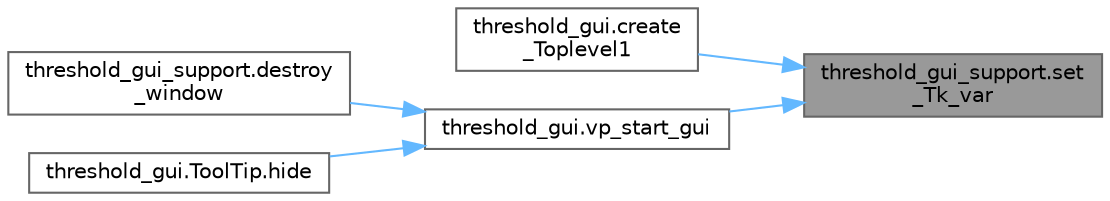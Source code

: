 digraph "threshold_gui_support.set_Tk_var"
{
 // LATEX_PDF_SIZE
  bgcolor="transparent";
  edge [fontname=Helvetica,fontsize=10,labelfontname=Helvetica,labelfontsize=10];
  node [fontname=Helvetica,fontsize=10,shape=box,height=0.2,width=0.4];
  rankdir="RL";
  Node1 [id="Node000001",label="threshold_gui_support.set\l_Tk_var",height=0.2,width=0.4,color="gray40", fillcolor="grey60", style="filled", fontcolor="black",tooltip=" "];
  Node1 -> Node2 [id="edge1_Node000001_Node000002",dir="back",color="steelblue1",style="solid",tooltip=" "];
  Node2 [id="Node000002",label="threshold_gui.create\l_Toplevel1",height=0.2,width=0.4,color="grey40", fillcolor="white", style="filled",URL="$namespacethreshold__gui.html#aa00562df268a354142e1bfa29960509b",tooltip=" "];
  Node1 -> Node3 [id="edge2_Node000001_Node000003",dir="back",color="steelblue1",style="solid",tooltip=" "];
  Node3 [id="Node000003",label="threshold_gui.vp_start_gui",height=0.2,width=0.4,color="grey40", fillcolor="white", style="filled",URL="$namespacethreshold__gui.html#a1fd22e85c7774dc9710c45a1e5093183",tooltip=" "];
  Node3 -> Node4 [id="edge3_Node000003_Node000004",dir="back",color="steelblue1",style="solid",tooltip=" "];
  Node4 [id="Node000004",label="threshold_gui_support.destroy\l_window",height=0.2,width=0.4,color="grey40", fillcolor="white", style="filled",URL="$namespacethreshold__gui__support.html#a47d782b7662e19472e683be95e274831",tooltip=" "];
  Node3 -> Node5 [id="edge4_Node000003_Node000005",dir="back",color="steelblue1",style="solid",tooltip=" "];
  Node5 [id="Node000005",label="threshold_gui.ToolTip.hide",height=0.2,width=0.4,color="grey40", fillcolor="white", style="filled",URL="$classthreshold__gui_1_1_tool_tip.html#aafe9821676b74a21e23021a7ca931f01",tooltip=" "];
}
